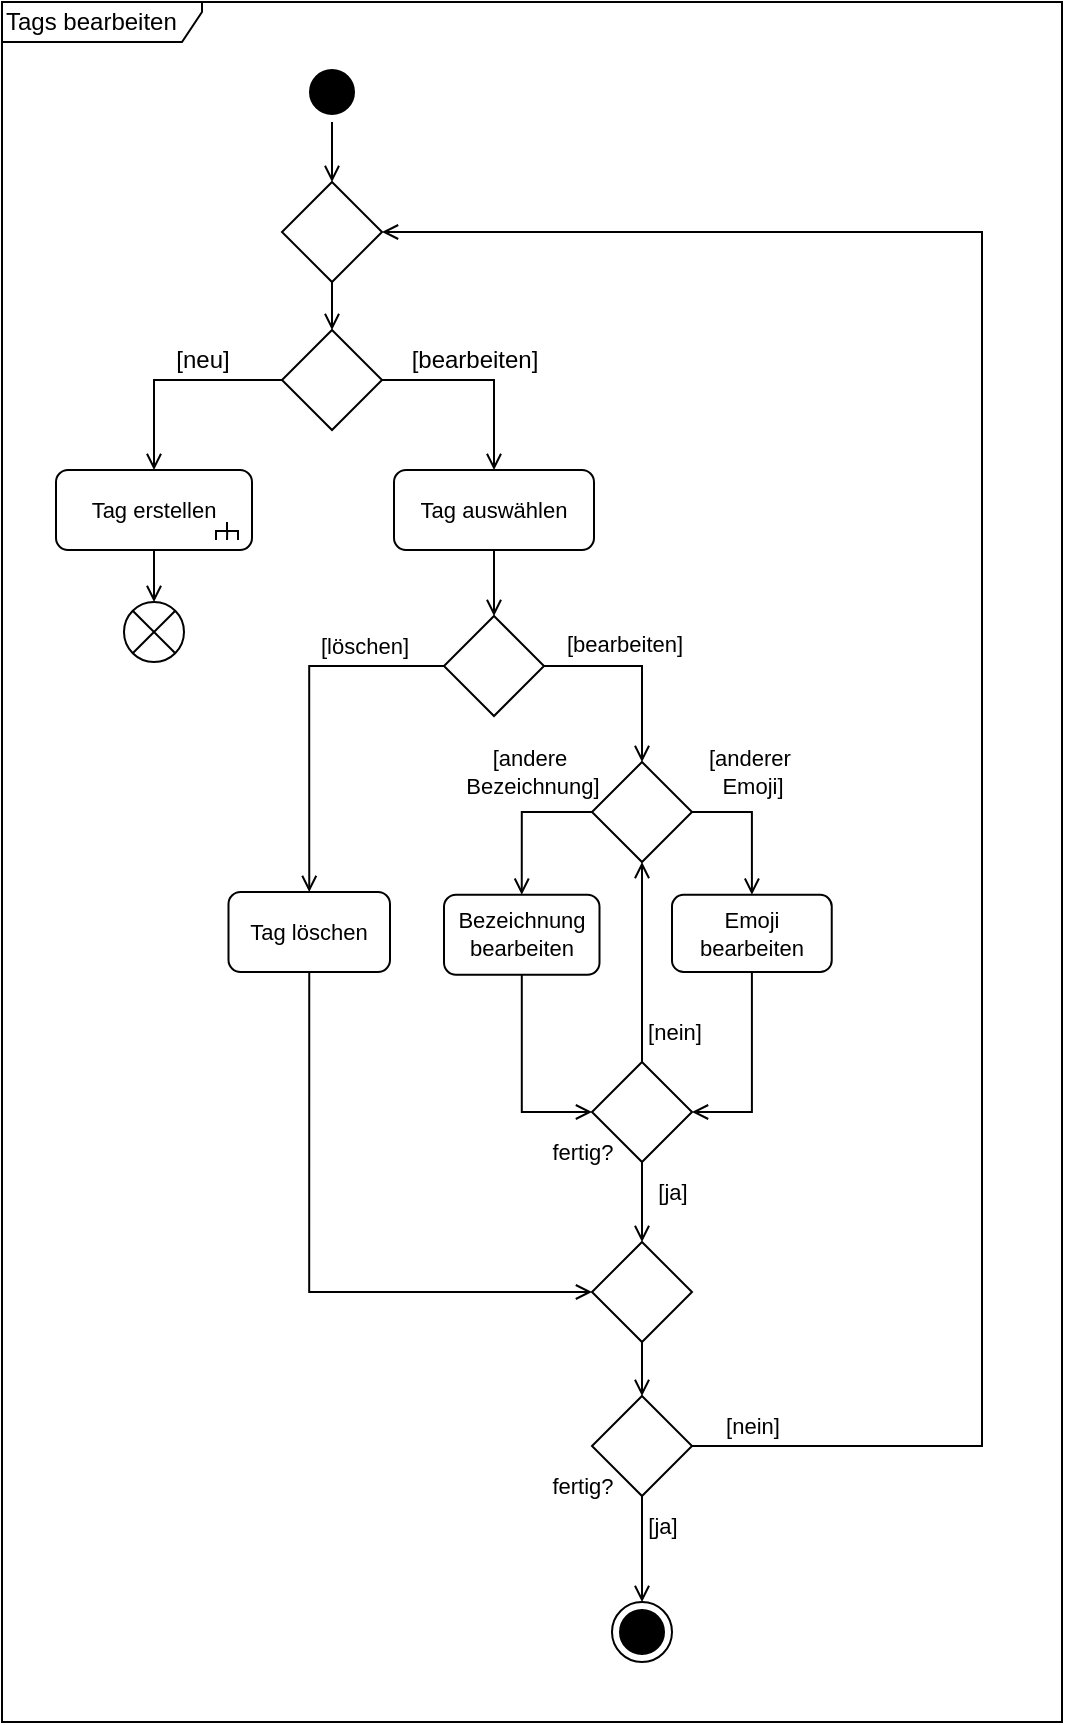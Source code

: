 <mxfile version="24.4.4" type="github">
  <diagram name="Seite-1" id="umUUJawYlVgc-_mky7lx">
    <mxGraphModel dx="1221" dy="618" grid="1" gridSize="10" guides="1" tooltips="1" connect="1" arrows="1" fold="1" page="1" pageScale="1" pageWidth="1169" pageHeight="1654" math="0" shadow="0">
      <root>
        <mxCell id="0" />
        <mxCell id="1" parent="0" />
        <mxCell id="sQe6duIV1zFRkCheIAob-3" value="Bezeichnung bearbeiten" style="rounded=1;whiteSpace=wrap;html=1;fontFamily=Helvetica;fontSize=11;fontColor=default;labelBackgroundColor=default;" vertex="1" parent="1">
          <mxGeometry x="451" y="466.39" width="77.75" height="40" as="geometry" />
        </mxCell>
        <mxCell id="sQe6duIV1zFRkCheIAob-4" value="fertig?" style="text;html=1;align=center;verticalAlign=middle;resizable=0;points=[];autosize=1;strokeColor=none;fillColor=none;fontFamily=Helvetica;fontSize=11;fontColor=default;labelBackgroundColor=default;" vertex="1" parent="1">
          <mxGeometry x="495" y="580" width="50" height="30" as="geometry" />
        </mxCell>
        <mxCell id="sQe6duIV1zFRkCheIAob-5" style="edgeStyle=orthogonalEdgeStyle;rounded=0;orthogonalLoop=1;jettySize=auto;html=1;entryX=0.5;entryY=0;entryDx=0;entryDy=0;strokeColor=default;align=center;verticalAlign=middle;fontFamily=Helvetica;fontSize=11;fontColor=default;labelBackgroundColor=default;endArrow=open;endFill=0;" edge="1" parent="1" source="sQe6duIV1zFRkCheIAob-6" target="sQe6duIV1zFRkCheIAob-17">
          <mxGeometry relative="1" as="geometry" />
        </mxCell>
        <mxCell id="sQe6duIV1zFRkCheIAob-6" value="Tag erstellen" style="rounded=1;whiteSpace=wrap;html=1;fontFamily=Helvetica;fontSize=11;fontColor=default;labelBackgroundColor=default;" vertex="1" parent="1">
          <mxGeometry x="257" y="254" width="98" height="40" as="geometry" />
        </mxCell>
        <mxCell id="sQe6duIV1zFRkCheIAob-7" value="" style="strokeWidth=1;html=1;shape=mxgraph.flowchart.annotation_2;align=left;labelPosition=right;pointerEvents=1;rotation=90;fontFamily=Helvetica;fontSize=11;fontColor=default;labelBackgroundColor=default;" vertex="1" parent="1">
          <mxGeometry x="338" y="279" width="9" height="11" as="geometry" />
        </mxCell>
        <mxCell id="sQe6duIV1zFRkCheIAob-8" value="" style="endArrow=none;html=1;rounded=0;entryX=0.519;entryY=0.49;entryDx=0;entryDy=0;entryPerimeter=0;exitX=1;exitY=0.5;exitDx=0;exitDy=0;exitPerimeter=0;strokeWidth=1;strokeColor=default;align=center;verticalAlign=middle;fontFamily=Helvetica;fontSize=11;fontColor=default;labelBackgroundColor=default;edgeStyle=orthogonalEdgeStyle;" edge="1" parent="1" source="sQe6duIV1zFRkCheIAob-7" target="sQe6duIV1zFRkCheIAob-7">
          <mxGeometry width="50" height="50" relative="1" as="geometry">
            <mxPoint x="-288" y="401.5" as="sourcePoint" />
            <mxPoint x="-225" y="431.5" as="targetPoint" />
          </mxGeometry>
        </mxCell>
        <mxCell id="sQe6duIV1zFRkCheIAob-9" value="Tags bearbeiten" style="shape=umlFrame;whiteSpace=wrap;html=1;pointerEvents=0;width=100;height=20;align=left;" vertex="1" parent="1">
          <mxGeometry x="230" y="20" width="530" height="860" as="geometry" />
        </mxCell>
        <mxCell id="sQe6duIV1zFRkCheIAob-10" style="edgeStyle=orthogonalEdgeStyle;rounded=0;orthogonalLoop=1;jettySize=auto;html=1;endArrow=open;endFill=0;entryX=0.5;entryY=0;entryDx=0;entryDy=0;" edge="1" parent="1" source="sQe6duIV1zFRkCheIAob-11" target="sQe6duIV1zFRkCheIAob-39">
          <mxGeometry relative="1" as="geometry">
            <mxPoint x="370" y="210" as="targetPoint" />
          </mxGeometry>
        </mxCell>
        <mxCell id="sQe6duIV1zFRkCheIAob-11" value="" style="ellipse;html=1;shape=startState;fillColor=#000000;strokeColor=#000000;" vertex="1" parent="1">
          <mxGeometry x="380" y="50" width="30" height="30" as="geometry" />
        </mxCell>
        <mxCell id="sQe6duIV1zFRkCheIAob-12" value="" style="ellipse;html=1;shape=endState;fillColor=#000000;strokeColor=#000000;fontFamily=Helvetica;fontSize=11;fontColor=default;labelBackgroundColor=default;" vertex="1" parent="1">
          <mxGeometry x="535" y="820" width="30" height="30" as="geometry" />
        </mxCell>
        <mxCell id="sQe6duIV1zFRkCheIAob-13" style="edgeStyle=orthogonalEdgeStyle;rounded=0;orthogonalLoop=1;jettySize=auto;html=1;exitX=0;exitY=0.5;exitDx=0;exitDy=0;entryX=0.5;entryY=0;entryDx=0;entryDy=0;strokeColor=default;align=center;verticalAlign=middle;fontFamily=Helvetica;fontSize=11;fontColor=default;labelBackgroundColor=default;endArrow=open;endFill=0;" edge="1" parent="1" source="sQe6duIV1zFRkCheIAob-43" target="sQe6duIV1zFRkCheIAob-6">
          <mxGeometry relative="1" as="geometry">
            <mxPoint x="319.25" y="205" as="sourcePoint" />
          </mxGeometry>
        </mxCell>
        <mxCell id="sQe6duIV1zFRkCheIAob-14" style="edgeStyle=orthogonalEdgeStyle;rounded=0;orthogonalLoop=1;jettySize=auto;html=1;exitX=1;exitY=0.5;exitDx=0;exitDy=0;entryX=0.5;entryY=0;entryDx=0;entryDy=0;endArrow=open;endFill=0;" edge="1" parent="1" source="sQe6duIV1zFRkCheIAob-43" target="sQe6duIV1zFRkCheIAob-16">
          <mxGeometry relative="1" as="geometry">
            <Array as="points" />
            <mxPoint x="475.75" y="205" as="sourcePoint" />
          </mxGeometry>
        </mxCell>
        <mxCell id="sQe6duIV1zFRkCheIAob-16" value="Tag auswählen" style="rounded=1;whiteSpace=wrap;html=1;fontFamily=Helvetica;fontSize=11;fontColor=default;labelBackgroundColor=default;" vertex="1" parent="1">
          <mxGeometry x="426" y="254" width="100" height="40" as="geometry" />
        </mxCell>
        <mxCell id="sQe6duIV1zFRkCheIAob-17" value="" style="shape=sumEllipse;perimeter=ellipsePerimeter;html=1;backgroundOutline=1;fontFamily=Helvetica;fontSize=11;fontColor=default;labelBackgroundColor=default;" vertex="1" parent="1">
          <mxGeometry x="291" y="320" width="30" height="30" as="geometry" />
        </mxCell>
        <mxCell id="sQe6duIV1zFRkCheIAob-18" style="edgeStyle=orthogonalEdgeStyle;rounded=0;orthogonalLoop=1;jettySize=auto;html=1;strokeColor=default;align=center;verticalAlign=middle;fontFamily=Helvetica;fontSize=11;fontColor=default;labelBackgroundColor=default;endArrow=open;endFill=0;entryX=0.5;entryY=0;entryDx=0;entryDy=0;" edge="1" parent="1" source="sQe6duIV1zFRkCheIAob-16" target="sQe6duIV1zFRkCheIAob-23">
          <mxGeometry relative="1" as="geometry">
            <mxPoint x="461" y="340" as="targetPoint" />
          </mxGeometry>
        </mxCell>
        <mxCell id="sQe6duIV1zFRkCheIAob-19" style="edgeStyle=orthogonalEdgeStyle;rounded=0;orthogonalLoop=1;jettySize=auto;html=1;entryX=0;entryY=0.5;entryDx=0;entryDy=0;strokeColor=default;align=center;verticalAlign=middle;fontFamily=Helvetica;fontSize=11;fontColor=default;labelBackgroundColor=default;endArrow=open;endFill=0;exitX=0.5;exitY=1;exitDx=0;exitDy=0;" edge="1" parent="1" source="sQe6duIV1zFRkCheIAob-20" target="sQe6duIV1zFRkCheIAob-38">
          <mxGeometry relative="1" as="geometry">
            <mxPoint x="397.25" y="502.75" as="sourcePoint" />
            <mxPoint x="397" y="537.75" as="targetPoint" />
            <Array as="points">
              <mxPoint x="384" y="665" />
            </Array>
          </mxGeometry>
        </mxCell>
        <mxCell id="sQe6duIV1zFRkCheIAob-20" value="Tag löschen" style="rounded=1;whiteSpace=wrap;html=1;fontFamily=Helvetica;fontSize=11;fontColor=default;labelBackgroundColor=default;" vertex="1" parent="1">
          <mxGeometry x="343.25" y="465" width="80.75" height="40" as="geometry" />
        </mxCell>
        <mxCell id="sQe6duIV1zFRkCheIAob-21" style="edgeStyle=orthogonalEdgeStyle;rounded=0;orthogonalLoop=1;jettySize=auto;html=1;strokeColor=default;align=center;verticalAlign=middle;fontFamily=Helvetica;fontSize=11;fontColor=default;labelBackgroundColor=default;endArrow=open;endFill=0;exitX=0;exitY=0.5;exitDx=0;exitDy=0;entryX=0.5;entryY=0;entryDx=0;entryDy=0;" edge="1" parent="1" source="sQe6duIV1zFRkCheIAob-23" target="sQe6duIV1zFRkCheIAob-20">
          <mxGeometry relative="1" as="geometry">
            <mxPoint x="397.25" y="472.75" as="targetPoint" />
          </mxGeometry>
        </mxCell>
        <mxCell id="sQe6duIV1zFRkCheIAob-23" value="" style="rhombus;whiteSpace=wrap;html=1;" vertex="1" parent="1">
          <mxGeometry x="451" y="327" width="50" height="50" as="geometry" />
        </mxCell>
        <mxCell id="sQe6duIV1zFRkCheIAob-24" style="edgeStyle=orthogonalEdgeStyle;rounded=0;orthogonalLoop=1;jettySize=auto;html=1;entryX=0.5;entryY=0;entryDx=0;entryDy=0;exitX=1;exitY=0.5;exitDx=0;exitDy=0;endArrow=open;endFill=0;" edge="1" parent="1" source="sQe6duIV1zFRkCheIAob-23" target="sQe6duIV1zFRkCheIAob-48">
          <mxGeometry relative="1" as="geometry">
            <mxPoint x="550.332" y="420.397" as="targetPoint" />
          </mxGeometry>
        </mxCell>
        <mxCell id="sQe6duIV1zFRkCheIAob-26" value="Emoji bearbeiten" style="rounded=1;whiteSpace=wrap;html=1;fontFamily=Helvetica;fontSize=11;fontColor=default;labelBackgroundColor=default;" vertex="1" parent="1">
          <mxGeometry x="565" y="466.39" width="79.87" height="38.61" as="geometry" />
        </mxCell>
        <mxCell id="sQe6duIV1zFRkCheIAob-29" style="edgeStyle=orthogonalEdgeStyle;rounded=0;orthogonalLoop=1;jettySize=auto;html=1;exitX=0;exitY=0.5;exitDx=0;exitDy=0;entryX=0.5;entryY=0;entryDx=0;entryDy=0;endArrow=open;endFill=0;" edge="1" parent="1" source="sQe6duIV1zFRkCheIAob-48" target="sQe6duIV1zFRkCheIAob-3">
          <mxGeometry relative="1" as="geometry">
            <mxPoint x="498" y="421.641" as="sourcePoint" />
          </mxGeometry>
        </mxCell>
        <mxCell id="sQe6duIV1zFRkCheIAob-30" style="edgeStyle=orthogonalEdgeStyle;rounded=0;orthogonalLoop=1;jettySize=auto;html=1;strokeColor=default;align=center;verticalAlign=middle;fontFamily=Helvetica;fontSize=11;fontColor=default;labelBackgroundColor=default;endArrow=open;endFill=0;exitX=1;exitY=0.5;exitDx=0;exitDy=0;" edge="1" parent="1" source="sQe6duIV1zFRkCheIAob-48" target="sQe6duIV1zFRkCheIAob-26">
          <mxGeometry relative="1" as="geometry">
            <mxPoint x="596" y="421.641" as="sourcePoint" />
          </mxGeometry>
        </mxCell>
        <mxCell id="sQe6duIV1zFRkCheIAob-31" style="edgeStyle=orthogonalEdgeStyle;rounded=0;orthogonalLoop=1;jettySize=auto;html=1;entryX=0;entryY=0.5;entryDx=0;entryDy=0;strokeColor=default;align=center;verticalAlign=middle;fontFamily=Helvetica;fontSize=11;fontColor=default;labelBackgroundColor=default;endArrow=open;endFill=0;" edge="1" parent="1" source="sQe6duIV1zFRkCheIAob-3" target="sQe6duIV1zFRkCheIAob-52">
          <mxGeometry relative="1" as="geometry">
            <mxPoint x="498" y="545.564" as="targetPoint" />
          </mxGeometry>
        </mxCell>
        <mxCell id="sQe6duIV1zFRkCheIAob-32" style="edgeStyle=orthogonalEdgeStyle;rounded=0;orthogonalLoop=1;jettySize=auto;html=1;entryX=1;entryY=0.5;entryDx=0;entryDy=0;strokeColor=default;align=center;verticalAlign=middle;fontFamily=Helvetica;fontSize=11;fontColor=default;labelBackgroundColor=default;endArrow=open;endFill=0;" edge="1" parent="1" source="sQe6duIV1zFRkCheIAob-26" target="sQe6duIV1zFRkCheIAob-52">
          <mxGeometry relative="1" as="geometry">
            <mxPoint x="596" y="545.564" as="targetPoint" />
          </mxGeometry>
        </mxCell>
        <mxCell id="sQe6duIV1zFRkCheIAob-34" value="[bearbeiten]" style="text;html=1;align=center;verticalAlign=middle;resizable=0;points=[];autosize=1;strokeColor=none;fillColor=none;fontFamily=Helvetica;fontSize=11;fontColor=default;labelBackgroundColor=default;" vertex="1" parent="1">
          <mxGeometry x="501" y="326" width="80" height="30" as="geometry" />
        </mxCell>
        <mxCell id="sQe6duIV1zFRkCheIAob-35" value="[löschen]" style="text;html=1;align=center;verticalAlign=middle;resizable=0;points=[];autosize=1;strokeColor=none;fillColor=none;fontFamily=Helvetica;fontSize=11;fontColor=default;labelBackgroundColor=default;" vertex="1" parent="1">
          <mxGeometry x="376" y="327" width="70" height="30" as="geometry" />
        </mxCell>
        <mxCell id="sQe6duIV1zFRkCheIAob-36" style="edgeStyle=orthogonalEdgeStyle;rounded=0;orthogonalLoop=1;jettySize=auto;html=1;entryX=1;entryY=0.5;entryDx=0;entryDy=0;strokeColor=default;align=center;verticalAlign=middle;fontFamily=Helvetica;fontSize=11;fontColor=default;labelBackgroundColor=default;endArrow=open;endFill=0;exitX=1;exitY=0.5;exitDx=0;exitDy=0;" edge="1" parent="1" source="sQe6duIV1zFRkCheIAob-57" target="sQe6duIV1zFRkCheIAob-39">
          <mxGeometry relative="1" as="geometry">
            <Array as="points">
              <mxPoint x="720" y="742" />
              <mxPoint x="720" y="135" />
            </Array>
          </mxGeometry>
        </mxCell>
        <mxCell id="sQe6duIV1zFRkCheIAob-58" style="edgeStyle=orthogonalEdgeStyle;rounded=0;orthogonalLoop=1;jettySize=auto;html=1;entryX=0.5;entryY=0;entryDx=0;entryDy=0;strokeColor=default;align=center;verticalAlign=middle;fontFamily=Helvetica;fontSize=11;fontColor=default;labelBackgroundColor=default;endArrow=open;endFill=0;" edge="1" parent="1" source="sQe6duIV1zFRkCheIAob-38" target="sQe6duIV1zFRkCheIAob-57">
          <mxGeometry relative="1" as="geometry" />
        </mxCell>
        <mxCell id="sQe6duIV1zFRkCheIAob-38" value="" style="rhombus;whiteSpace=wrap;html=1;" vertex="1" parent="1">
          <mxGeometry x="525" y="640" width="50" height="50" as="geometry" />
        </mxCell>
        <mxCell id="sQe6duIV1zFRkCheIAob-39" value="" style="rhombus;whiteSpace=wrap;html=1;fontFamily=Helvetica;fontSize=11;fontColor=default;labelBackgroundColor=default;" vertex="1" parent="1">
          <mxGeometry x="370" y="110" width="50" height="50" as="geometry" />
        </mxCell>
        <mxCell id="sQe6duIV1zFRkCheIAob-40" style="edgeStyle=orthogonalEdgeStyle;rounded=0;orthogonalLoop=1;jettySize=auto;html=1;entryX=0.5;entryY=0;entryDx=0;entryDy=0;strokeColor=default;align=center;verticalAlign=middle;fontFamily=Helvetica;fontSize=11;fontColor=default;labelBackgroundColor=default;endArrow=open;endFill=0;" edge="1" parent="1" source="sQe6duIV1zFRkCheIAob-39" target="sQe6duIV1zFRkCheIAob-43">
          <mxGeometry relative="1" as="geometry">
            <mxPoint x="395.309" y="203.89" as="targetPoint" />
          </mxGeometry>
        </mxCell>
        <mxCell id="sQe6duIV1zFRkCheIAob-41" value="[ja]" style="text;html=1;align=center;verticalAlign=middle;resizable=0;points=[];autosize=1;strokeColor=none;fillColor=none;fontFamily=Helvetica;fontSize=11;fontColor=default;labelBackgroundColor=default;" vertex="1" parent="1">
          <mxGeometry x="540" y="767" width="40" height="30" as="geometry" />
        </mxCell>
        <mxCell id="sQe6duIV1zFRkCheIAob-43" value="" style="rhombus;whiteSpace=wrap;html=1;" vertex="1" parent="1">
          <mxGeometry x="370" y="184" width="50" height="50" as="geometry" />
        </mxCell>
        <mxCell id="sQe6duIV1zFRkCheIAob-45" value="[neu]" style="text;html=1;align=center;verticalAlign=middle;resizable=0;points=[];autosize=1;strokeColor=none;fillColor=none;" vertex="1" parent="1">
          <mxGeometry x="305" y="184" width="50" height="30" as="geometry" />
        </mxCell>
        <mxCell id="sQe6duIV1zFRkCheIAob-46" value="[bearbeiten]" style="text;html=1;align=center;verticalAlign=middle;resizable=0;points=[];autosize=1;strokeColor=none;fillColor=none;" vertex="1" parent="1">
          <mxGeometry x="421" y="184" width="90" height="30" as="geometry" />
        </mxCell>
        <mxCell id="sQe6duIV1zFRkCheIAob-48" value="" style="rhombus;whiteSpace=wrap;html=1;" vertex="1" parent="1">
          <mxGeometry x="525" y="400" width="50" height="50" as="geometry" />
        </mxCell>
        <mxCell id="sQe6duIV1zFRkCheIAob-50" value="[andere&amp;nbsp;&lt;div&gt;Bezeichnung]&lt;/div&gt;" style="text;html=1;align=center;verticalAlign=middle;resizable=0;points=[];autosize=1;strokeColor=none;fillColor=none;fontFamily=Helvetica;fontSize=11;fontColor=default;labelBackgroundColor=default;" vertex="1" parent="1">
          <mxGeometry x="450" y="385" width="90" height="40" as="geometry" />
        </mxCell>
        <mxCell id="sQe6duIV1zFRkCheIAob-51" value="[anderer&amp;nbsp;&lt;div&gt;Emoji]&lt;/div&gt;" style="text;html=1;align=center;verticalAlign=middle;resizable=0;points=[];autosize=1;strokeColor=none;fillColor=none;fontFamily=Helvetica;fontSize=11;fontColor=default;labelBackgroundColor=default;" vertex="1" parent="1">
          <mxGeometry x="569.93" y="385" width="70" height="40" as="geometry" />
        </mxCell>
        <mxCell id="sQe6duIV1zFRkCheIAob-53" style="edgeStyle=orthogonalEdgeStyle;rounded=0;orthogonalLoop=1;jettySize=auto;html=1;entryX=0.5;entryY=1;entryDx=0;entryDy=0;endArrow=open;endFill=0;" edge="1" parent="1" source="sQe6duIV1zFRkCheIAob-52" target="sQe6duIV1zFRkCheIAob-48">
          <mxGeometry relative="1" as="geometry">
            <Array as="points">
              <mxPoint x="550" y="460" />
              <mxPoint x="550" y="460" />
            </Array>
          </mxGeometry>
        </mxCell>
        <mxCell id="sQe6duIV1zFRkCheIAob-55" style="edgeStyle=orthogonalEdgeStyle;rounded=0;orthogonalLoop=1;jettySize=auto;html=1;entryX=0.5;entryY=0;entryDx=0;entryDy=0;endArrow=open;endFill=0;" edge="1" parent="1" source="sQe6duIV1zFRkCheIAob-52" target="sQe6duIV1zFRkCheIAob-38">
          <mxGeometry relative="1" as="geometry" />
        </mxCell>
        <mxCell id="sQe6duIV1zFRkCheIAob-52" value="" style="rhombus;whiteSpace=wrap;html=1;" vertex="1" parent="1">
          <mxGeometry x="525" y="550" width="50" height="50" as="geometry" />
        </mxCell>
        <mxCell id="sQe6duIV1zFRkCheIAob-54" value="[nein]" style="text;html=1;align=center;verticalAlign=middle;resizable=0;points=[];autosize=1;strokeColor=none;fillColor=none;fontFamily=Helvetica;fontSize=11;fontColor=default;labelBackgroundColor=default;" vertex="1" parent="1">
          <mxGeometry x="541" y="520" width="50" height="30" as="geometry" />
        </mxCell>
        <mxCell id="sQe6duIV1zFRkCheIAob-56" value="[ja]" style="text;html=1;align=center;verticalAlign=middle;resizable=0;points=[];autosize=1;strokeColor=none;fillColor=none;fontFamily=Helvetica;fontSize=11;fontColor=default;labelBackgroundColor=default;" vertex="1" parent="1">
          <mxGeometry x="545" y="600" width="40" height="30" as="geometry" />
        </mxCell>
        <mxCell id="sQe6duIV1zFRkCheIAob-59" style="edgeStyle=orthogonalEdgeStyle;rounded=0;orthogonalLoop=1;jettySize=auto;html=1;entryX=0.5;entryY=0;entryDx=0;entryDy=0;strokeColor=default;align=center;verticalAlign=middle;fontFamily=Helvetica;fontSize=11;fontColor=default;labelBackgroundColor=default;endArrow=open;endFill=0;" edge="1" parent="1" source="sQe6duIV1zFRkCheIAob-57" target="sQe6duIV1zFRkCheIAob-12">
          <mxGeometry relative="1" as="geometry" />
        </mxCell>
        <mxCell id="sQe6duIV1zFRkCheIAob-57" value="" style="rhombus;whiteSpace=wrap;html=1;fontFamily=Helvetica;fontSize=11;fontColor=default;labelBackgroundColor=default;" vertex="1" parent="1">
          <mxGeometry x="525" y="717" width="50" height="50" as="geometry" />
        </mxCell>
        <mxCell id="sQe6duIV1zFRkCheIAob-60" value="[nein]" style="text;html=1;align=center;verticalAlign=middle;resizable=0;points=[];autosize=1;strokeColor=none;fillColor=none;fontFamily=Helvetica;fontSize=11;fontColor=default;labelBackgroundColor=default;" vertex="1" parent="1">
          <mxGeometry x="580" y="717" width="50" height="30" as="geometry" />
        </mxCell>
        <mxCell id="sQe6duIV1zFRkCheIAob-61" value="fertig?" style="text;html=1;align=center;verticalAlign=middle;resizable=0;points=[];autosize=1;strokeColor=none;fillColor=none;fontFamily=Helvetica;fontSize=11;fontColor=default;labelBackgroundColor=default;" vertex="1" parent="1">
          <mxGeometry x="495" y="747" width="50" height="30" as="geometry" />
        </mxCell>
      </root>
    </mxGraphModel>
  </diagram>
</mxfile>
